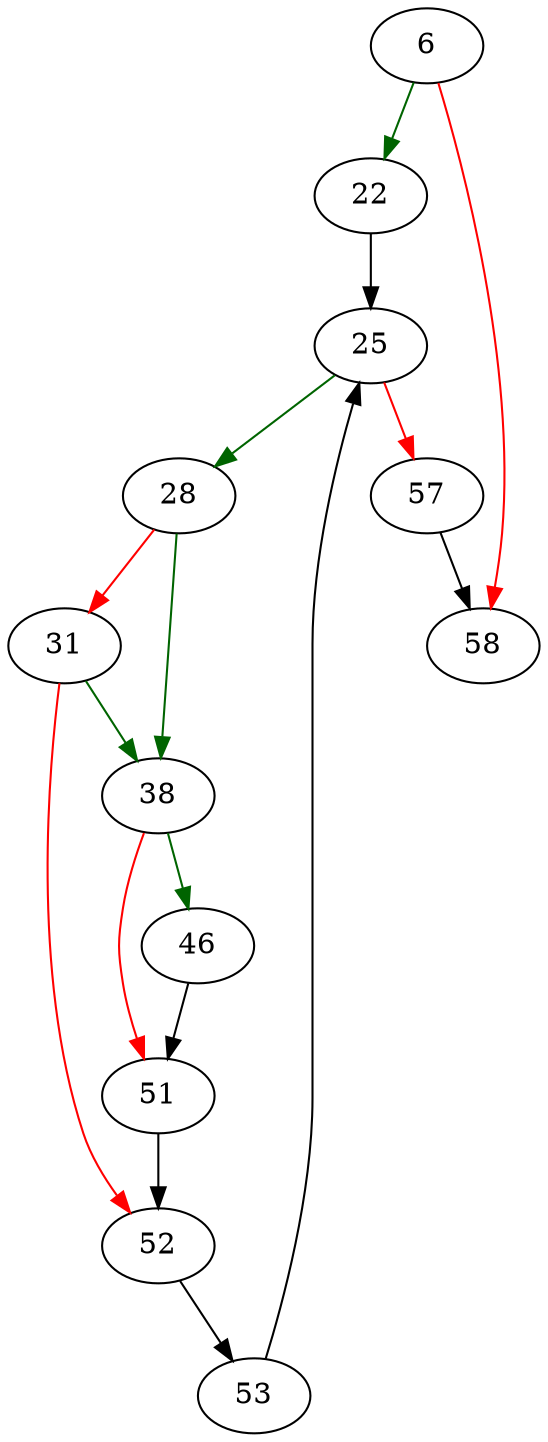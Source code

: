 strict digraph "sqlite3FkActions" {
	// Node definitions.
	6 [entry=true];
	22;
	58;
	25;
	28;
	57;
	38;
	31;
	52;
	46;
	51;
	53;

	// Edge definitions.
	6 -> 22 [
		color=darkgreen
		cond=true
	];
	6 -> 58 [
		color=red
		cond=false
	];
	22 -> 25;
	25 -> 28 [
		color=darkgreen
		cond=true
	];
	25 -> 57 [
		color=red
		cond=false
	];
	28 -> 38 [
		color=darkgreen
		cond=true
	];
	28 -> 31 [
		color=red
		cond=false
	];
	57 -> 58;
	38 -> 46 [
		color=darkgreen
		cond=true
	];
	38 -> 51 [
		color=red
		cond=false
	];
	31 -> 38 [
		color=darkgreen
		cond=true
	];
	31 -> 52 [
		color=red
		cond=false
	];
	52 -> 53;
	46 -> 51;
	51 -> 52;
	53 -> 25;
}